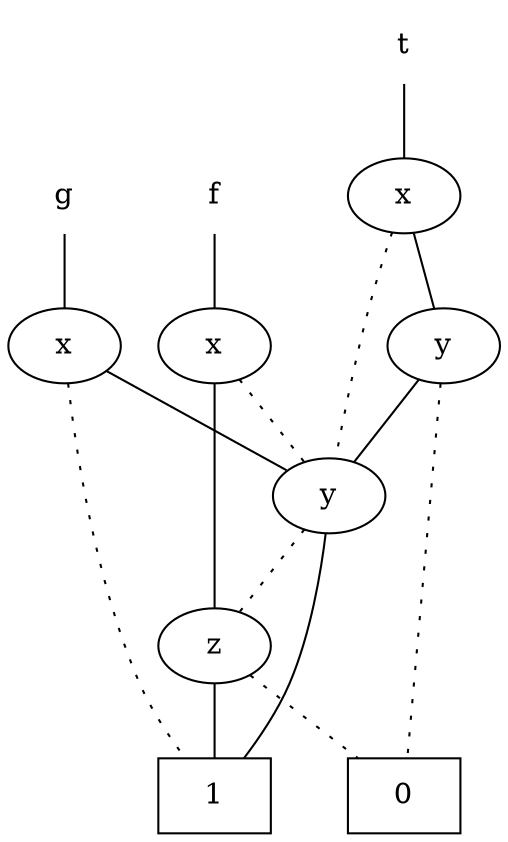 graph sbdd { 
f[shape="plaintext"];
f -- 4;
g[shape="plaintext"];
g -- 5;
t[shape="plaintext"];
t -- 7;
1[shape="box"];
0[shape="box"];
2[label="z"];
3[label="y"];
4[label="x"];
5[label="x"];
6[label="y"];
7[label="x"];
2 -- 0 [style="dotted"];
2 -- 1;
3 -- 2 [style="dotted"];
3 -- 1;
4 -- 3 [style="dotted"];
4 -- 2;
5 -- 1 [style="dotted"];
5 -- 3;
6 -- 0 [style="dotted"];
6 -- 3;
7 -- 3 [style="dotted"];
7 -- 6;
 }